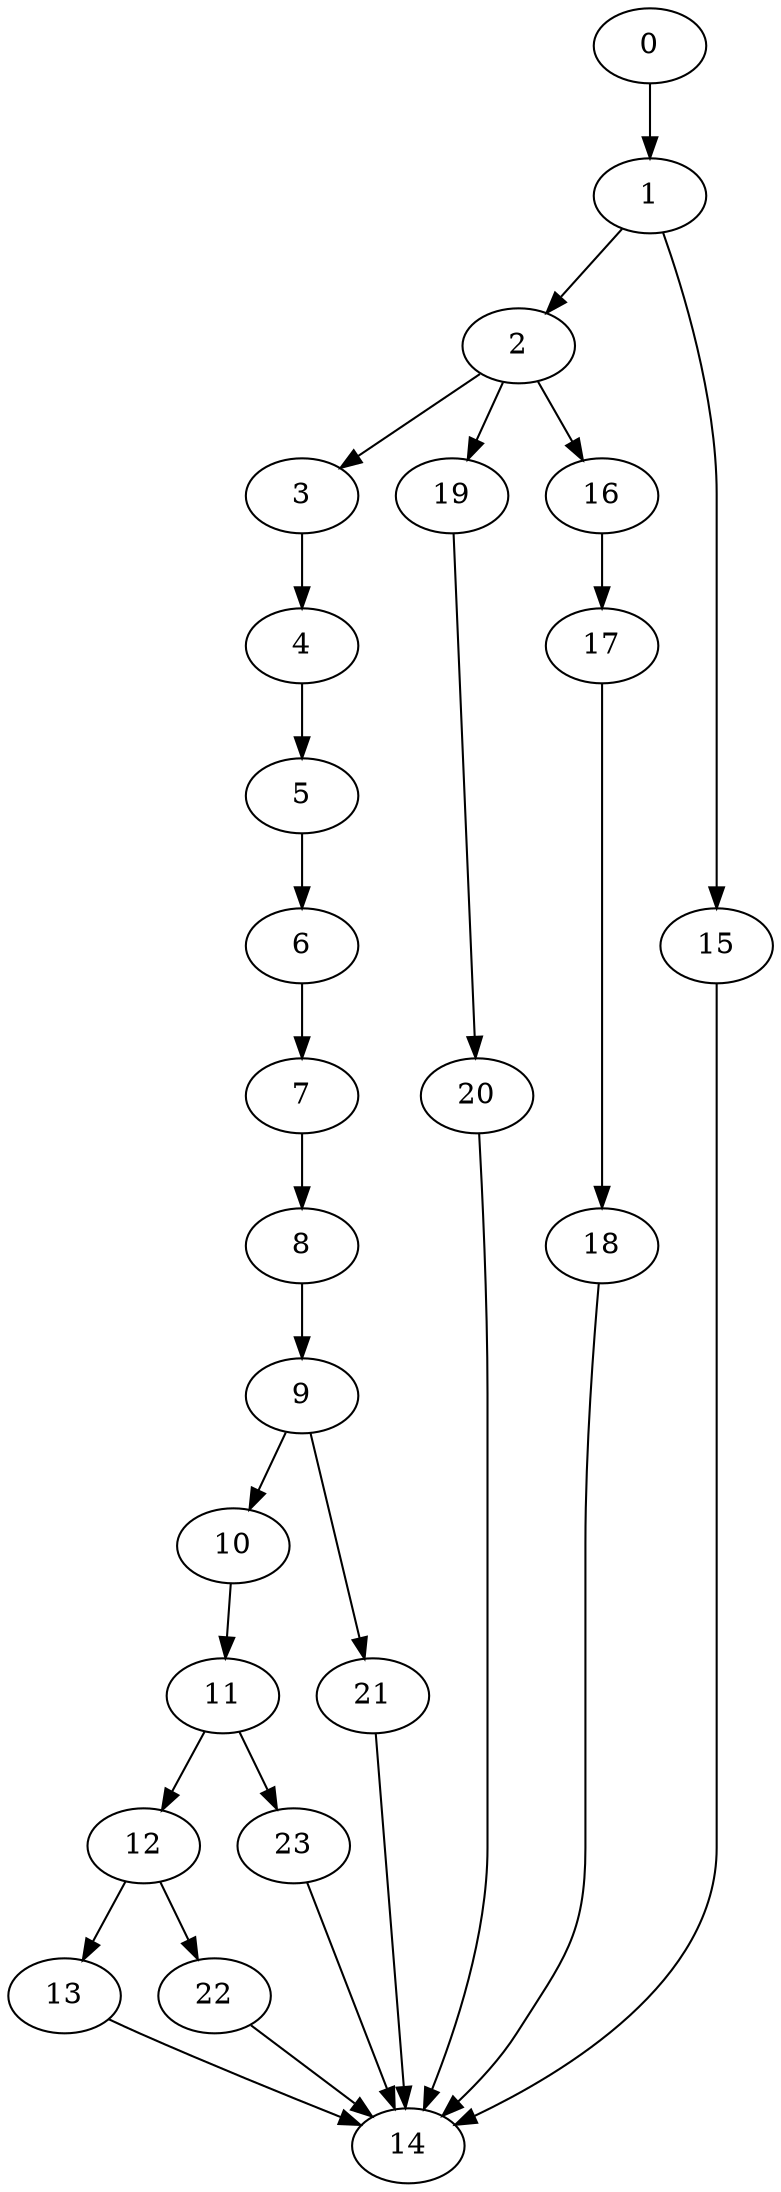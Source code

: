 strict digraph "GENS1" {
0;
1;
2;
3;
4;
5;
6;
7;
8;
9;
10;
11;
12;
13;
14;
19;
20;
16;
17;
18;
21;
23;
22;
15;
0 -> 1;
1 -> 2;
1 -> 15;
2 -> 3;
2 -> 19;
2 -> 16;
3 -> 4;
4 -> 5;
5 -> 6;
6 -> 7;
7 -> 8;
8 -> 9;
9 -> 10;
9 -> 21;
10 -> 11;
11 -> 12;
11 -> 23;
12 -> 13;
12 -> 22;
13 -> 14;
19 -> 20;
20 -> 14;
16 -> 17;
17 -> 18;
18 -> 14;
21 -> 14;
23 -> 14;
22 -> 14;
15 -> 14;
}
